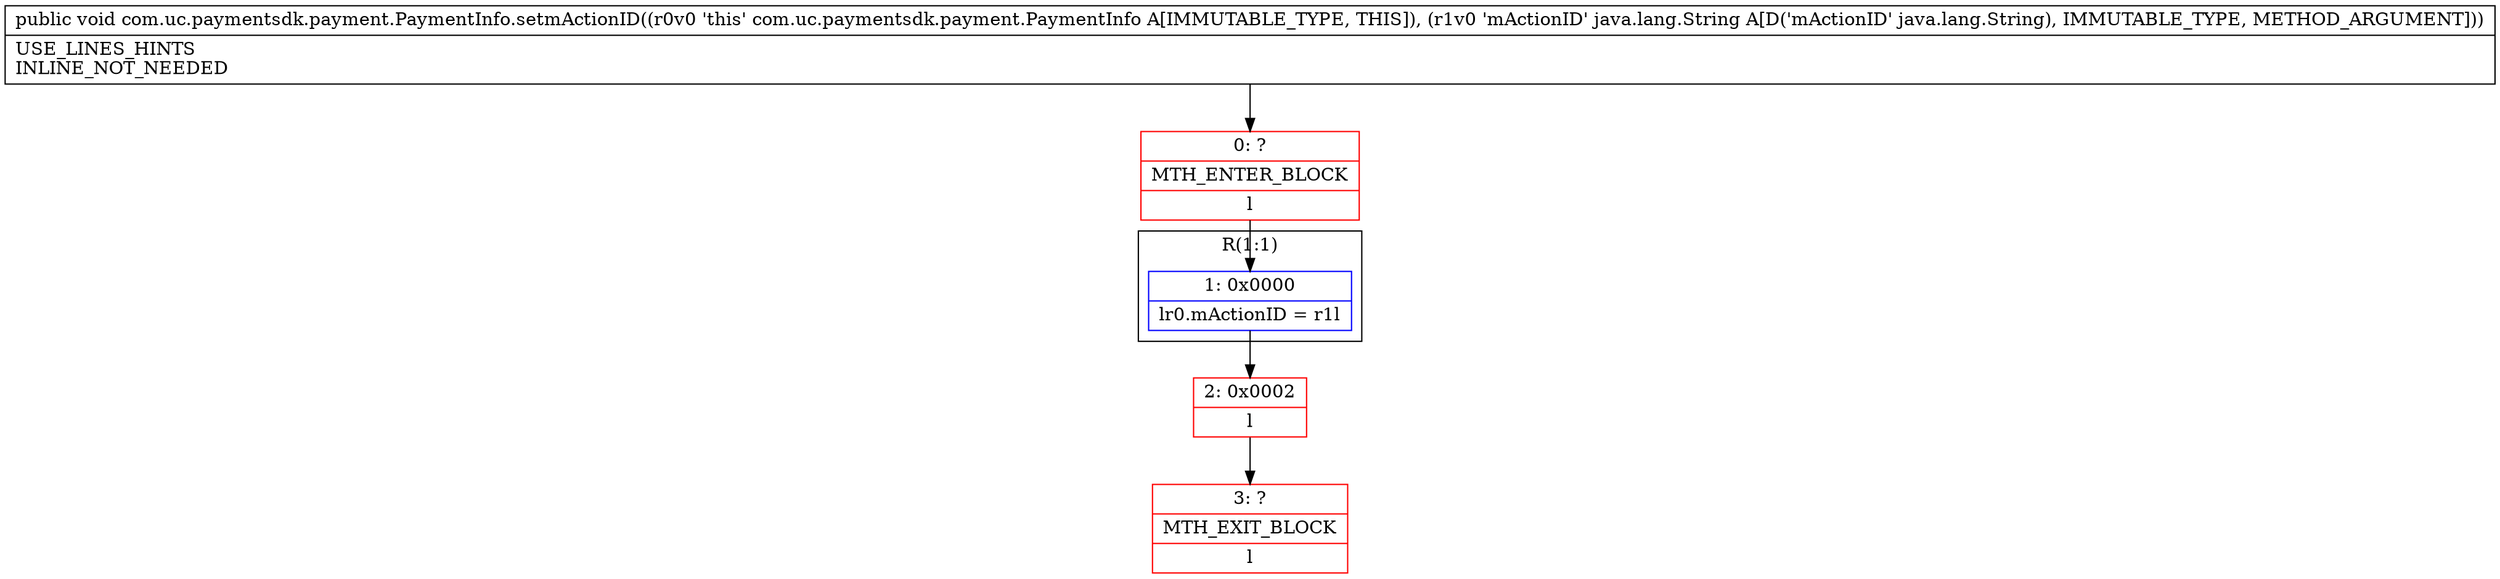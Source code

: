 digraph "CFG forcom.uc.paymentsdk.payment.PaymentInfo.setmActionID(Ljava\/lang\/String;)V" {
subgraph cluster_Region_1477757537 {
label = "R(1:1)";
node [shape=record,color=blue];
Node_1 [shape=record,label="{1\:\ 0x0000|lr0.mActionID = r1l}"];
}
Node_0 [shape=record,color=red,label="{0\:\ ?|MTH_ENTER_BLOCK\l|l}"];
Node_2 [shape=record,color=red,label="{2\:\ 0x0002|l}"];
Node_3 [shape=record,color=red,label="{3\:\ ?|MTH_EXIT_BLOCK\l|l}"];
MethodNode[shape=record,label="{public void com.uc.paymentsdk.payment.PaymentInfo.setmActionID((r0v0 'this' com.uc.paymentsdk.payment.PaymentInfo A[IMMUTABLE_TYPE, THIS]), (r1v0 'mActionID' java.lang.String A[D('mActionID' java.lang.String), IMMUTABLE_TYPE, METHOD_ARGUMENT]))  | USE_LINES_HINTS\lINLINE_NOT_NEEDED\l}"];
MethodNode -> Node_0;
Node_1 -> Node_2;
Node_0 -> Node_1;
Node_2 -> Node_3;
}

